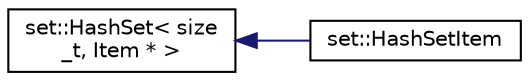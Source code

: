 digraph "Graphical Class Hierarchy"
{
 // LATEX_PDF_SIZE
  edge [fontname="Helvetica",fontsize="10",labelfontname="Helvetica",labelfontsize="10"];
  node [fontname="Helvetica",fontsize="10",shape=record];
  rankdir="LR";
  Node0 [label="set::HashSet\< size\l_t, Item * \>",height=0.2,width=0.4,color="black", fillcolor="white", style="filled",URL="$classset_1_1HashSet.html",tooltip=" "];
  Node0 -> Node1 [dir="back",color="midnightblue",fontsize="10",style="solid",fontname="Helvetica"];
  Node1 [label="set::HashSetItem",height=0.2,width=0.4,color="black", fillcolor="white", style="filled",URL="$classset_1_1HashSetItem.html",tooltip=" "];
}

